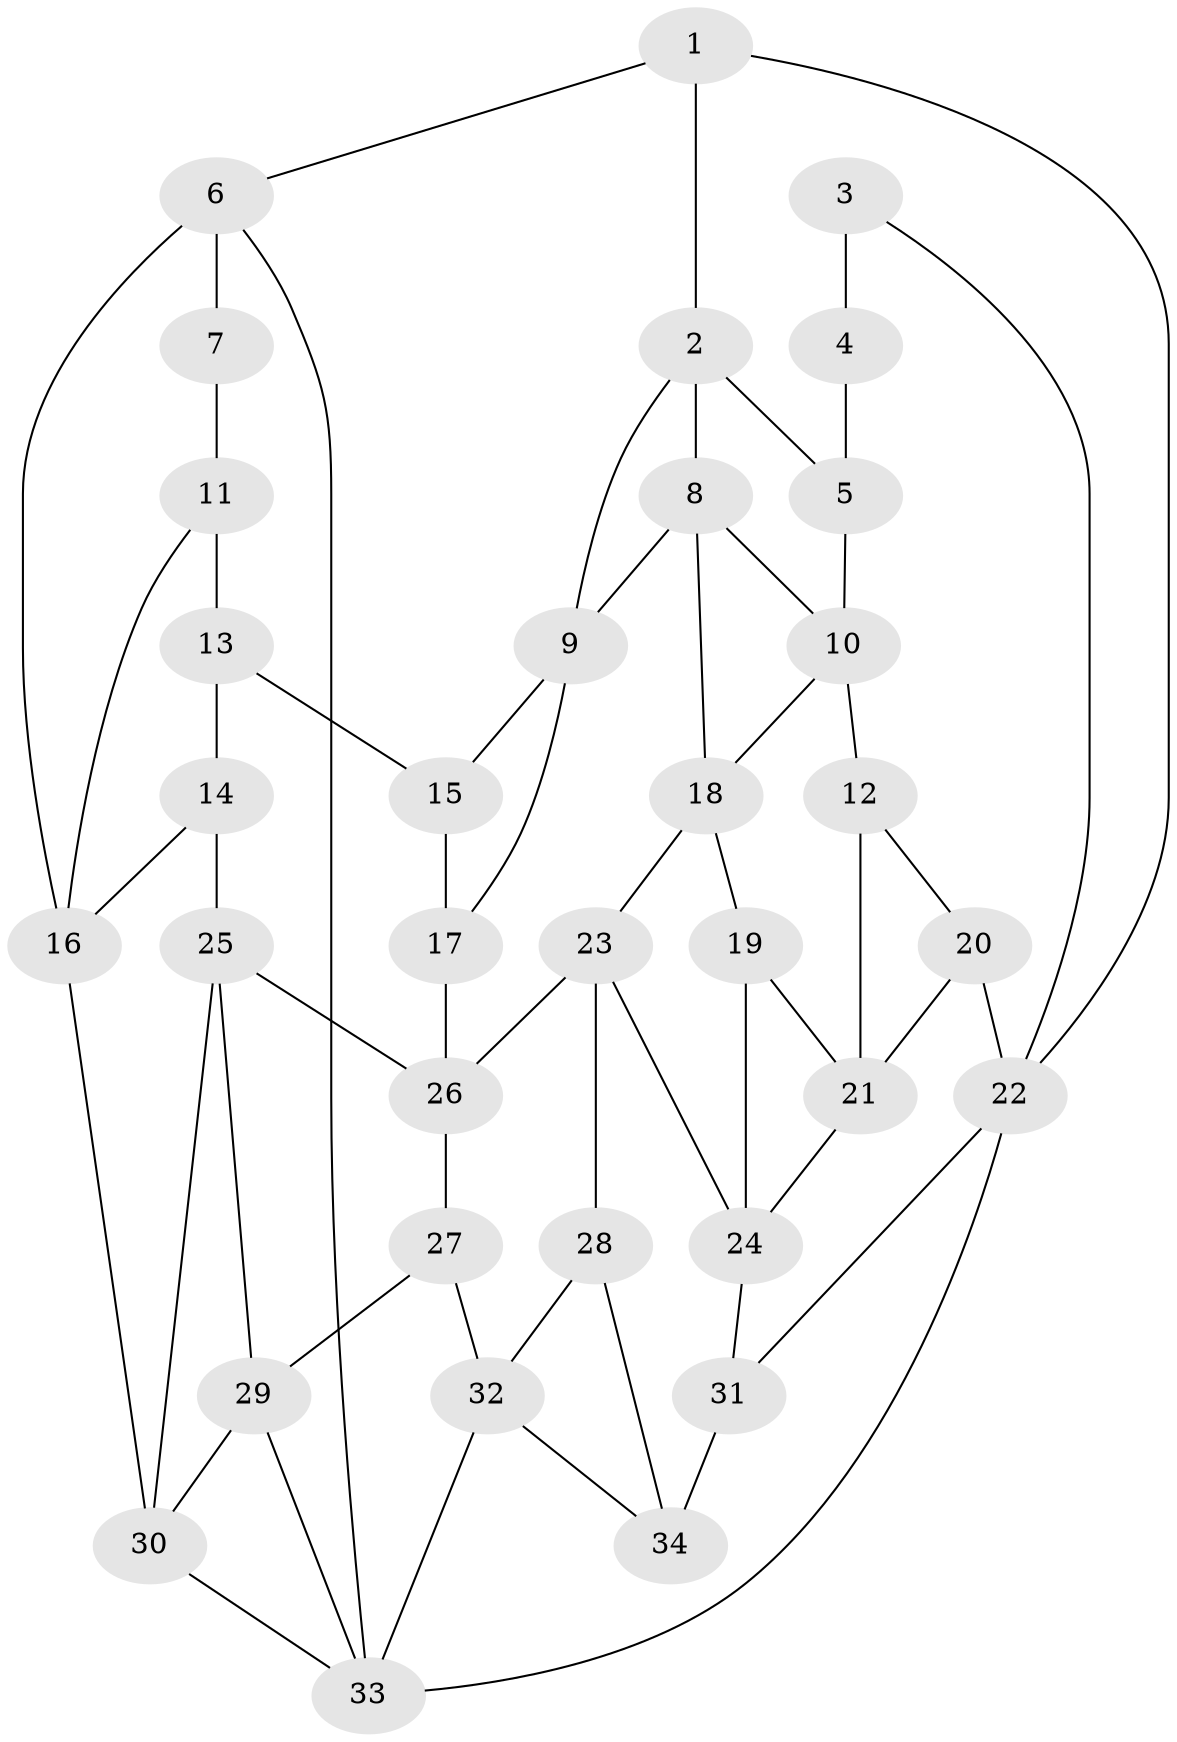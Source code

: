 // original degree distribution, {4: 0.23880597014925373, 5: 0.5373134328358209, 3: 0.029850746268656716, 6: 0.19402985074626866}
// Generated by graph-tools (version 1.1) at 2025/03/03/09/25 03:03:27]
// undirected, 34 vertices, 59 edges
graph export_dot {
graph [start="1"]
  node [color=gray90,style=filled];
  1;
  2;
  3;
  4;
  5;
  6;
  7;
  8;
  9;
  10;
  11;
  12;
  13;
  14;
  15;
  16;
  17;
  18;
  19;
  20;
  21;
  22;
  23;
  24;
  25;
  26;
  27;
  28;
  29;
  30;
  31;
  32;
  33;
  34;
  1 -- 2 [weight=1.0];
  1 -- 6 [weight=1.0];
  1 -- 22 [weight=1.0];
  2 -- 5 [weight=1.0];
  2 -- 8 [weight=1.0];
  2 -- 9 [weight=1.0];
  3 -- 4 [weight=2.0];
  3 -- 22 [weight=1.0];
  4 -- 5 [weight=2.0];
  5 -- 10 [weight=1.0];
  6 -- 7 [weight=2.0];
  6 -- 16 [weight=1.0];
  6 -- 33 [weight=1.0];
  7 -- 11 [weight=2.0];
  8 -- 9 [weight=1.0];
  8 -- 10 [weight=1.0];
  8 -- 18 [weight=1.0];
  9 -- 15 [weight=1.0];
  9 -- 17 [weight=1.0];
  10 -- 12 [weight=1.0];
  10 -- 18 [weight=1.0];
  11 -- 13 [weight=1.0];
  11 -- 16 [weight=1.0];
  12 -- 20 [weight=1.0];
  12 -- 21 [weight=1.0];
  13 -- 14 [weight=1.0];
  13 -- 15 [weight=2.0];
  14 -- 16 [weight=1.0];
  14 -- 25 [weight=1.0];
  15 -- 17 [weight=1.0];
  16 -- 30 [weight=1.0];
  17 -- 26 [weight=1.0];
  18 -- 19 [weight=1.0];
  18 -- 23 [weight=1.0];
  19 -- 21 [weight=1.0];
  19 -- 24 [weight=1.0];
  20 -- 21 [weight=1.0];
  20 -- 22 [weight=2.0];
  21 -- 24 [weight=1.0];
  22 -- 31 [weight=1.0];
  22 -- 33 [weight=1.0];
  23 -- 24 [weight=1.0];
  23 -- 26 [weight=1.0];
  23 -- 28 [weight=1.0];
  24 -- 31 [weight=1.0];
  25 -- 26 [weight=1.0];
  25 -- 29 [weight=1.0];
  25 -- 30 [weight=1.0];
  26 -- 27 [weight=1.0];
  27 -- 29 [weight=1.0];
  27 -- 32 [weight=1.0];
  28 -- 32 [weight=1.0];
  28 -- 34 [weight=1.0];
  29 -- 30 [weight=1.0];
  29 -- 33 [weight=1.0];
  30 -- 33 [weight=1.0];
  31 -- 34 [weight=2.0];
  32 -- 33 [weight=1.0];
  32 -- 34 [weight=1.0];
}
